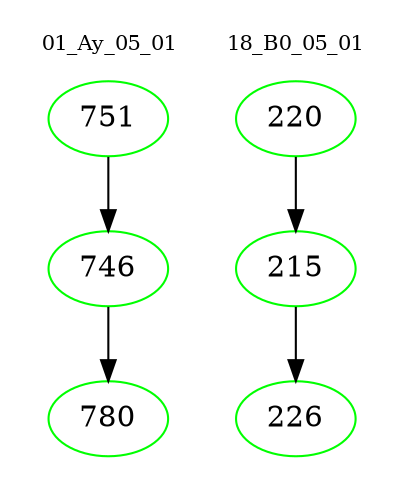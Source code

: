 digraph{
subgraph cluster_0 {
color = white
label = "01_Ay_05_01";
fontsize=10;
T0_751 [label="751", color="green"]
T0_751 -> T0_746 [color="black"]
T0_746 [label="746", color="green"]
T0_746 -> T0_780 [color="black"]
T0_780 [label="780", color="green"]
}
subgraph cluster_1 {
color = white
label = "18_B0_05_01";
fontsize=10;
T1_220 [label="220", color="green"]
T1_220 -> T1_215 [color="black"]
T1_215 [label="215", color="green"]
T1_215 -> T1_226 [color="black"]
T1_226 [label="226", color="green"]
}
}
